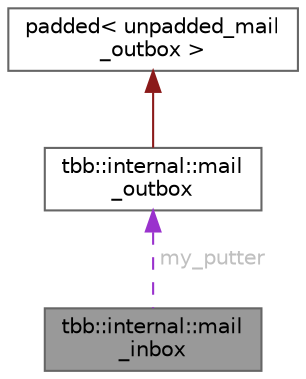 digraph "tbb::internal::mail_inbox"
{
 // LATEX_PDF_SIZE
  bgcolor="transparent";
  edge [fontname=Helvetica,fontsize=10,labelfontname=Helvetica,labelfontsize=10];
  node [fontname=Helvetica,fontsize=10,shape=box,height=0.2,width=0.4];
  Node1 [id="Node000001",label="tbb::internal::mail\l_inbox",height=0.2,width=0.4,color="gray40", fillcolor="grey60", style="filled", fontcolor="black",tooltip="Class representing source of mail."];
  Node2 -> Node1 [id="edge1_Node000001_Node000002",dir="back",color="darkorchid3",style="dashed",tooltip=" ",label=" my_putter",fontcolor="grey" ];
  Node2 [id="Node000002",label="tbb::internal::mail\l_outbox",height=0.2,width=0.4,color="gray40", fillcolor="white", style="filled",URL="$classtbb_1_1internal_1_1mail__outbox.html",tooltip="Class representing where mail is put."];
  Node3 -> Node2 [id="edge2_Node000002_Node000003",dir="back",color="firebrick4",style="solid",tooltip=" "];
  Node3 [id="Node000003",label="padded\< unpadded_mail\l_outbox \>",height=0.2,width=0.4,color="gray40", fillcolor="white", style="filled",tooltip=" "];
}
